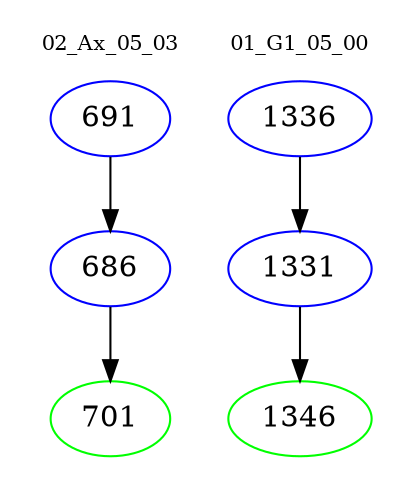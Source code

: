 digraph{
subgraph cluster_0 {
color = white
label = "02_Ax_05_03";
fontsize=10;
T0_691 [label="691", color="blue"]
T0_691 -> T0_686 [color="black"]
T0_686 [label="686", color="blue"]
T0_686 -> T0_701 [color="black"]
T0_701 [label="701", color="green"]
}
subgraph cluster_1 {
color = white
label = "01_G1_05_00";
fontsize=10;
T1_1336 [label="1336", color="blue"]
T1_1336 -> T1_1331 [color="black"]
T1_1331 [label="1331", color="blue"]
T1_1331 -> T1_1346 [color="black"]
T1_1346 [label="1346", color="green"]
}
}
